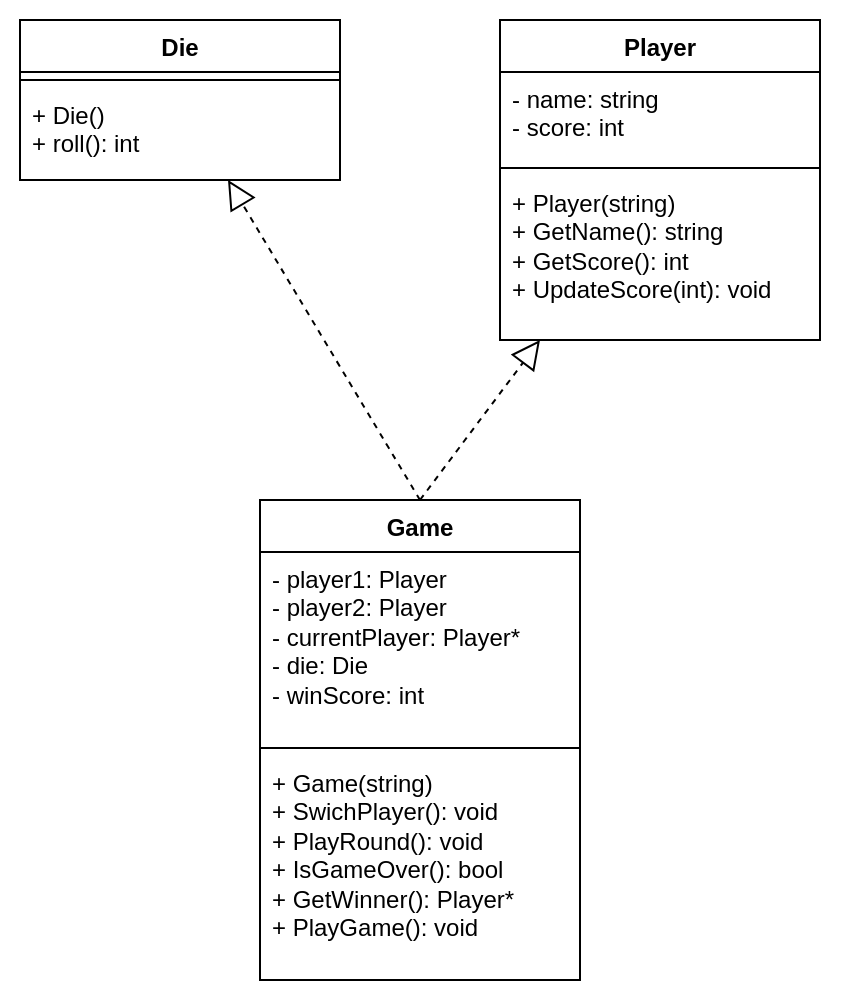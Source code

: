 <mxfile version="26.1.1">
  <diagram name="Страница — 1" id="rkBIe0Z_PE7XVWEVc106">
    <mxGraphModel dx="1049" dy="562" grid="1" gridSize="10" guides="1" tooltips="1" connect="1" arrows="1" fold="1" page="1" pageScale="1" pageWidth="827" pageHeight="1169" math="0" shadow="0">
      <root>
        <mxCell id="0" />
        <mxCell id="1" parent="0" />
        <mxCell id="Mq3163J-851o2HN11C_O-1" value="Die" style="swimlane;fontStyle=1;align=center;verticalAlign=top;childLayout=stackLayout;horizontal=1;startSize=26;horizontalStack=0;resizeParent=1;resizeParentMax=0;resizeLast=0;collapsible=1;marginBottom=0;whiteSpace=wrap;html=1;" parent="1" vertex="1">
          <mxGeometry x="200" y="120" width="160" height="80" as="geometry" />
        </mxCell>
        <mxCell id="Mq3163J-851o2HN11C_O-3" value="" style="line;strokeWidth=1;fillColor=none;align=left;verticalAlign=middle;spacingTop=-1;spacingLeft=3;spacingRight=3;rotatable=0;labelPosition=right;points=[];portConstraint=eastwest;strokeColor=inherit;" parent="Mq3163J-851o2HN11C_O-1" vertex="1">
          <mxGeometry y="26" width="160" height="8" as="geometry" />
        </mxCell>
        <mxCell id="Mq3163J-851o2HN11C_O-4" value="&lt;div&gt;+ Die()&lt;/div&gt;+ roll(): int" style="text;strokeColor=none;fillColor=none;align=left;verticalAlign=top;spacingLeft=4;spacingRight=4;overflow=hidden;rotatable=0;points=[[0,0.5],[1,0.5]];portConstraint=eastwest;whiteSpace=wrap;html=1;" parent="Mq3163J-851o2HN11C_O-1" vertex="1">
          <mxGeometry y="34" width="160" height="46" as="geometry" />
        </mxCell>
        <mxCell id="Mq3163J-851o2HN11C_O-5" value="Player" style="swimlane;fontStyle=1;align=center;verticalAlign=top;childLayout=stackLayout;horizontal=1;startSize=26;horizontalStack=0;resizeParent=1;resizeParentMax=0;resizeLast=0;collapsible=1;marginBottom=0;whiteSpace=wrap;html=1;" parent="1" vertex="1">
          <mxGeometry x="440" y="120" width="160" height="160" as="geometry" />
        </mxCell>
        <mxCell id="Mq3163J-851o2HN11C_O-6" value="- name: string&lt;div&gt;- score: int&lt;/div&gt;" style="text;strokeColor=none;fillColor=none;align=left;verticalAlign=top;spacingLeft=4;spacingRight=4;overflow=hidden;rotatable=0;points=[[0,0.5],[1,0.5]];portConstraint=eastwest;whiteSpace=wrap;html=1;" parent="Mq3163J-851o2HN11C_O-5" vertex="1">
          <mxGeometry y="26" width="160" height="44" as="geometry" />
        </mxCell>
        <mxCell id="Mq3163J-851o2HN11C_O-7" value="" style="line;strokeWidth=1;fillColor=none;align=left;verticalAlign=middle;spacingTop=-1;spacingLeft=3;spacingRight=3;rotatable=0;labelPosition=right;points=[];portConstraint=eastwest;strokeColor=inherit;" parent="Mq3163J-851o2HN11C_O-5" vertex="1">
          <mxGeometry y="70" width="160" height="8" as="geometry" />
        </mxCell>
        <mxCell id="Mq3163J-851o2HN11C_O-8" value="+ Player(string)&lt;div&gt;+ GetName(): string&lt;/div&gt;&lt;div&gt;+ GetScore(): int&lt;/div&gt;&lt;div&gt;+ UpdateScore(int): void&lt;/div&gt;" style="text;strokeColor=none;fillColor=none;align=left;verticalAlign=top;spacingLeft=4;spacingRight=4;overflow=hidden;rotatable=0;points=[[0,0.5],[1,0.5]];portConstraint=eastwest;whiteSpace=wrap;html=1;" parent="Mq3163J-851o2HN11C_O-5" vertex="1">
          <mxGeometry y="78" width="160" height="82" as="geometry" />
        </mxCell>
        <mxCell id="Mq3163J-851o2HN11C_O-9" value="Game" style="swimlane;fontStyle=1;align=center;verticalAlign=top;childLayout=stackLayout;horizontal=1;startSize=26;horizontalStack=0;resizeParent=1;resizeParentMax=0;resizeLast=0;collapsible=1;marginBottom=0;whiteSpace=wrap;html=1;" parent="1" vertex="1">
          <mxGeometry x="320" y="360" width="160" height="240" as="geometry" />
        </mxCell>
        <mxCell id="Mq3163J-851o2HN11C_O-10" value="- player1: Player&lt;div&gt;- player2: Player&lt;/div&gt;&lt;div&gt;- currentPlayer: Player*&lt;/div&gt;&lt;div&gt;- die: Die&lt;/div&gt;&lt;div&gt;- winScore: int&lt;/div&gt;" style="text;strokeColor=none;fillColor=none;align=left;verticalAlign=top;spacingLeft=4;spacingRight=4;overflow=hidden;rotatable=0;points=[[0,0.5],[1,0.5]];portConstraint=eastwest;whiteSpace=wrap;html=1;" parent="Mq3163J-851o2HN11C_O-9" vertex="1">
          <mxGeometry y="26" width="160" height="94" as="geometry" />
        </mxCell>
        <mxCell id="Mq3163J-851o2HN11C_O-11" value="" style="line;strokeWidth=1;fillColor=none;align=left;verticalAlign=middle;spacingTop=-1;spacingLeft=3;spacingRight=3;rotatable=0;labelPosition=right;points=[];portConstraint=eastwest;strokeColor=inherit;" parent="Mq3163J-851o2HN11C_O-9" vertex="1">
          <mxGeometry y="120" width="160" height="8" as="geometry" />
        </mxCell>
        <mxCell id="Mq3163J-851o2HN11C_O-12" value="+ Game(string)&lt;div&gt;+ SwichPlayer(): void&lt;/div&gt;&lt;div&gt;+ PlayRound(): void&lt;/div&gt;&lt;div&gt;+ IsGameOver(): bool&lt;/div&gt;&lt;div&gt;+ GetWinner(): Player*&lt;/div&gt;&lt;div&gt;+ PlayGame(): void&lt;/div&gt;" style="text;strokeColor=none;fillColor=none;align=left;verticalAlign=top;spacingLeft=4;spacingRight=4;overflow=hidden;rotatable=0;points=[[0,0.5],[1,0.5]];portConstraint=eastwest;whiteSpace=wrap;html=1;" parent="Mq3163J-851o2HN11C_O-9" vertex="1">
          <mxGeometry y="128" width="160" height="112" as="geometry" />
        </mxCell>
        <mxCell id="zwI1NdvB3uKoCv3b_tGn-1" value="" style="endArrow=block;dashed=1;endFill=0;endSize=12;html=1;rounded=0;fontSize=12;curved=1;exitX=0.5;exitY=0;exitDx=0;exitDy=0;" parent="1" source="Mq3163J-851o2HN11C_O-9" target="Mq3163J-851o2HN11C_O-5" edge="1">
          <mxGeometry width="160" relative="1" as="geometry">
            <mxPoint x="430" y="370" as="sourcePoint" />
            <mxPoint x="590" y="370" as="targetPoint" />
          </mxGeometry>
        </mxCell>
        <mxCell id="zwI1NdvB3uKoCv3b_tGn-2" value="" style="endArrow=block;dashed=1;endFill=0;endSize=12;html=1;rounded=0;fontSize=12;curved=1;exitX=0.5;exitY=0;exitDx=0;exitDy=0;" parent="1" source="Mq3163J-851o2HN11C_O-9" target="Mq3163J-851o2HN11C_O-1" edge="1">
          <mxGeometry width="160" relative="1" as="geometry">
            <mxPoint x="200" y="280" as="sourcePoint" />
            <mxPoint x="360" y="280" as="targetPoint" />
          </mxGeometry>
        </mxCell>
        <mxCell id="mQuLBo617ABgR7WfYxcX-1" value="&amp;nbsp;" style="text;html=1;align=center;verticalAlign=middle;resizable=0;points=[];autosize=1;strokeColor=none;fillColor=none;" vertex="1" parent="1">
          <mxGeometry x="190" y="110" width="30" height="30" as="geometry" />
        </mxCell>
        <mxCell id="mQuLBo617ABgR7WfYxcX-3" value="&amp;nbsp;" style="text;html=1;align=center;verticalAlign=middle;resizable=0;points=[];autosize=1;strokeColor=none;fillColor=none;" vertex="1" parent="1">
          <mxGeometry x="580" y="110" width="30" height="30" as="geometry" />
        </mxCell>
      </root>
    </mxGraphModel>
  </diagram>
</mxfile>
